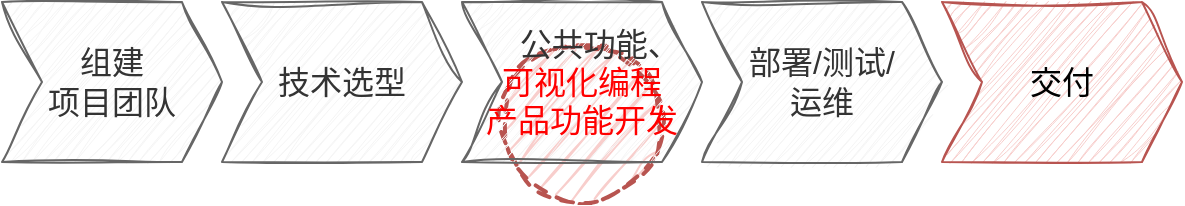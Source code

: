 <mxfile version="24.0.7" type="github">
  <diagram name="第 1 页" id="y0559OadRU6vLgNuHtR3">
    <mxGraphModel dx="1434" dy="790" grid="1" gridSize="10" guides="1" tooltips="1" connect="1" arrows="1" fold="1" page="1" pageScale="1" pageWidth="827" pageHeight="1169" math="0" shadow="0">
      <root>
        <mxCell id="0" />
        <mxCell id="1" parent="0" />
        <mxCell id="veWQnZv1jGFuyXu2Y8g--8" value="" style="ellipse;whiteSpace=wrap;html=1;aspect=fixed;dashed=1;strokeWidth=2;strokeColor=#b85450;fillColor=#f8cecc;sketch=1;curveFitting=1;jiggle=2;" parent="1" vertex="1">
          <mxGeometry x="380" y="230" width="80" height="80" as="geometry" />
        </mxCell>
        <mxCell id="veWQnZv1jGFuyXu2Y8g--1" value="组建&lt;div&gt;项目团队&lt;/div&gt;" style="shape=step;perimeter=stepPerimeter;whiteSpace=wrap;html=1;fixedSize=1;fontSize=16;fillColor=#f5f5f5;strokeColor=#666666;sketch=1;curveFitting=1;jiggle=2;fontColor=#333333;" parent="1" vertex="1">
          <mxGeometry x="130" y="210" width="110" height="80" as="geometry" />
        </mxCell>
        <mxCell id="veWQnZv1jGFuyXu2Y8g--3" value="技术选型" style="shape=step;perimeter=stepPerimeter;whiteSpace=wrap;html=1;fixedSize=1;fontSize=16;fillColor=#f5f5f5;strokeColor=#666666;sketch=1;curveFitting=1;jiggle=2;fontColor=#333333;" parent="1" vertex="1">
          <mxGeometry x="240" y="210" width="120" height="80" as="geometry" />
        </mxCell>
        <mxCell id="veWQnZv1jGFuyXu2Y8g--4" value="&amp;nbsp; &amp;nbsp; 公共功能、&lt;div&gt;&lt;font color=&quot;#ff0000&quot;&gt;可视化编程&lt;/font&gt;&lt;/div&gt;&lt;div&gt;&lt;font color=&quot;#ff0000&quot;&gt;产品功能&lt;/font&gt;&lt;span style=&quot;color: rgb(255, 0, 0); background-color: initial;&quot;&gt;开发&lt;/span&gt;&lt;/div&gt;" style="shape=step;perimeter=stepPerimeter;whiteSpace=wrap;html=1;fixedSize=1;fontSize=16;fillColor=#f5f5f5;strokeColor=#666666;sketch=1;curveFitting=1;jiggle=2;fontColor=#333333;" parent="1" vertex="1">
          <mxGeometry x="360" y="210" width="120" height="80" as="geometry" />
        </mxCell>
        <mxCell id="veWQnZv1jGFuyXu2Y8g--5" value="交付" style="shape=step;perimeter=stepPerimeter;whiteSpace=wrap;html=1;fixedSize=1;fontSize=16;fillColor=#f8cecc;strokeColor=#b85450;sketch=1;curveFitting=1;jiggle=2;" parent="1" vertex="1">
          <mxGeometry x="600" y="210" width="120" height="80" as="geometry" />
        </mxCell>
        <mxCell id="veWQnZv1jGFuyXu2Y8g--7" value="部署/测试/&lt;div&gt;运维&lt;/div&gt;" style="shape=step;perimeter=stepPerimeter;whiteSpace=wrap;html=1;fixedSize=1;fontSize=16;fillColor=#f5f5f5;strokeColor=#666666;sketch=1;curveFitting=1;jiggle=2;fontColor=#333333;" parent="1" vertex="1">
          <mxGeometry x="480" y="210" width="120" height="80" as="geometry" />
        </mxCell>
      </root>
    </mxGraphModel>
  </diagram>
</mxfile>
